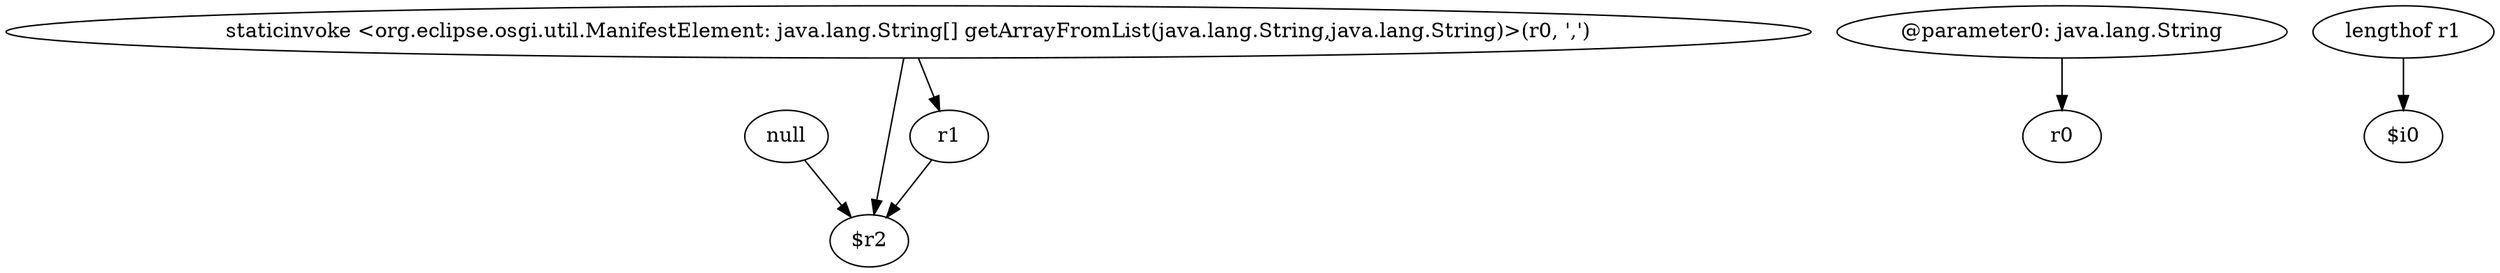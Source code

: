 digraph g {
0[label="null"]
1[label="$r2"]
0->1[label=""]
2[label="@parameter0: java.lang.String"]
3[label="r0"]
2->3[label=""]
4[label="staticinvoke <org.eclipse.osgi.util.ManifestElement: java.lang.String[] getArrayFromList(java.lang.String,java.lang.String)>(r0, ',')"]
5[label="r1"]
4->5[label=""]
4->1[label=""]
5->1[label=""]
6[label="lengthof r1"]
7[label="$i0"]
6->7[label=""]
}